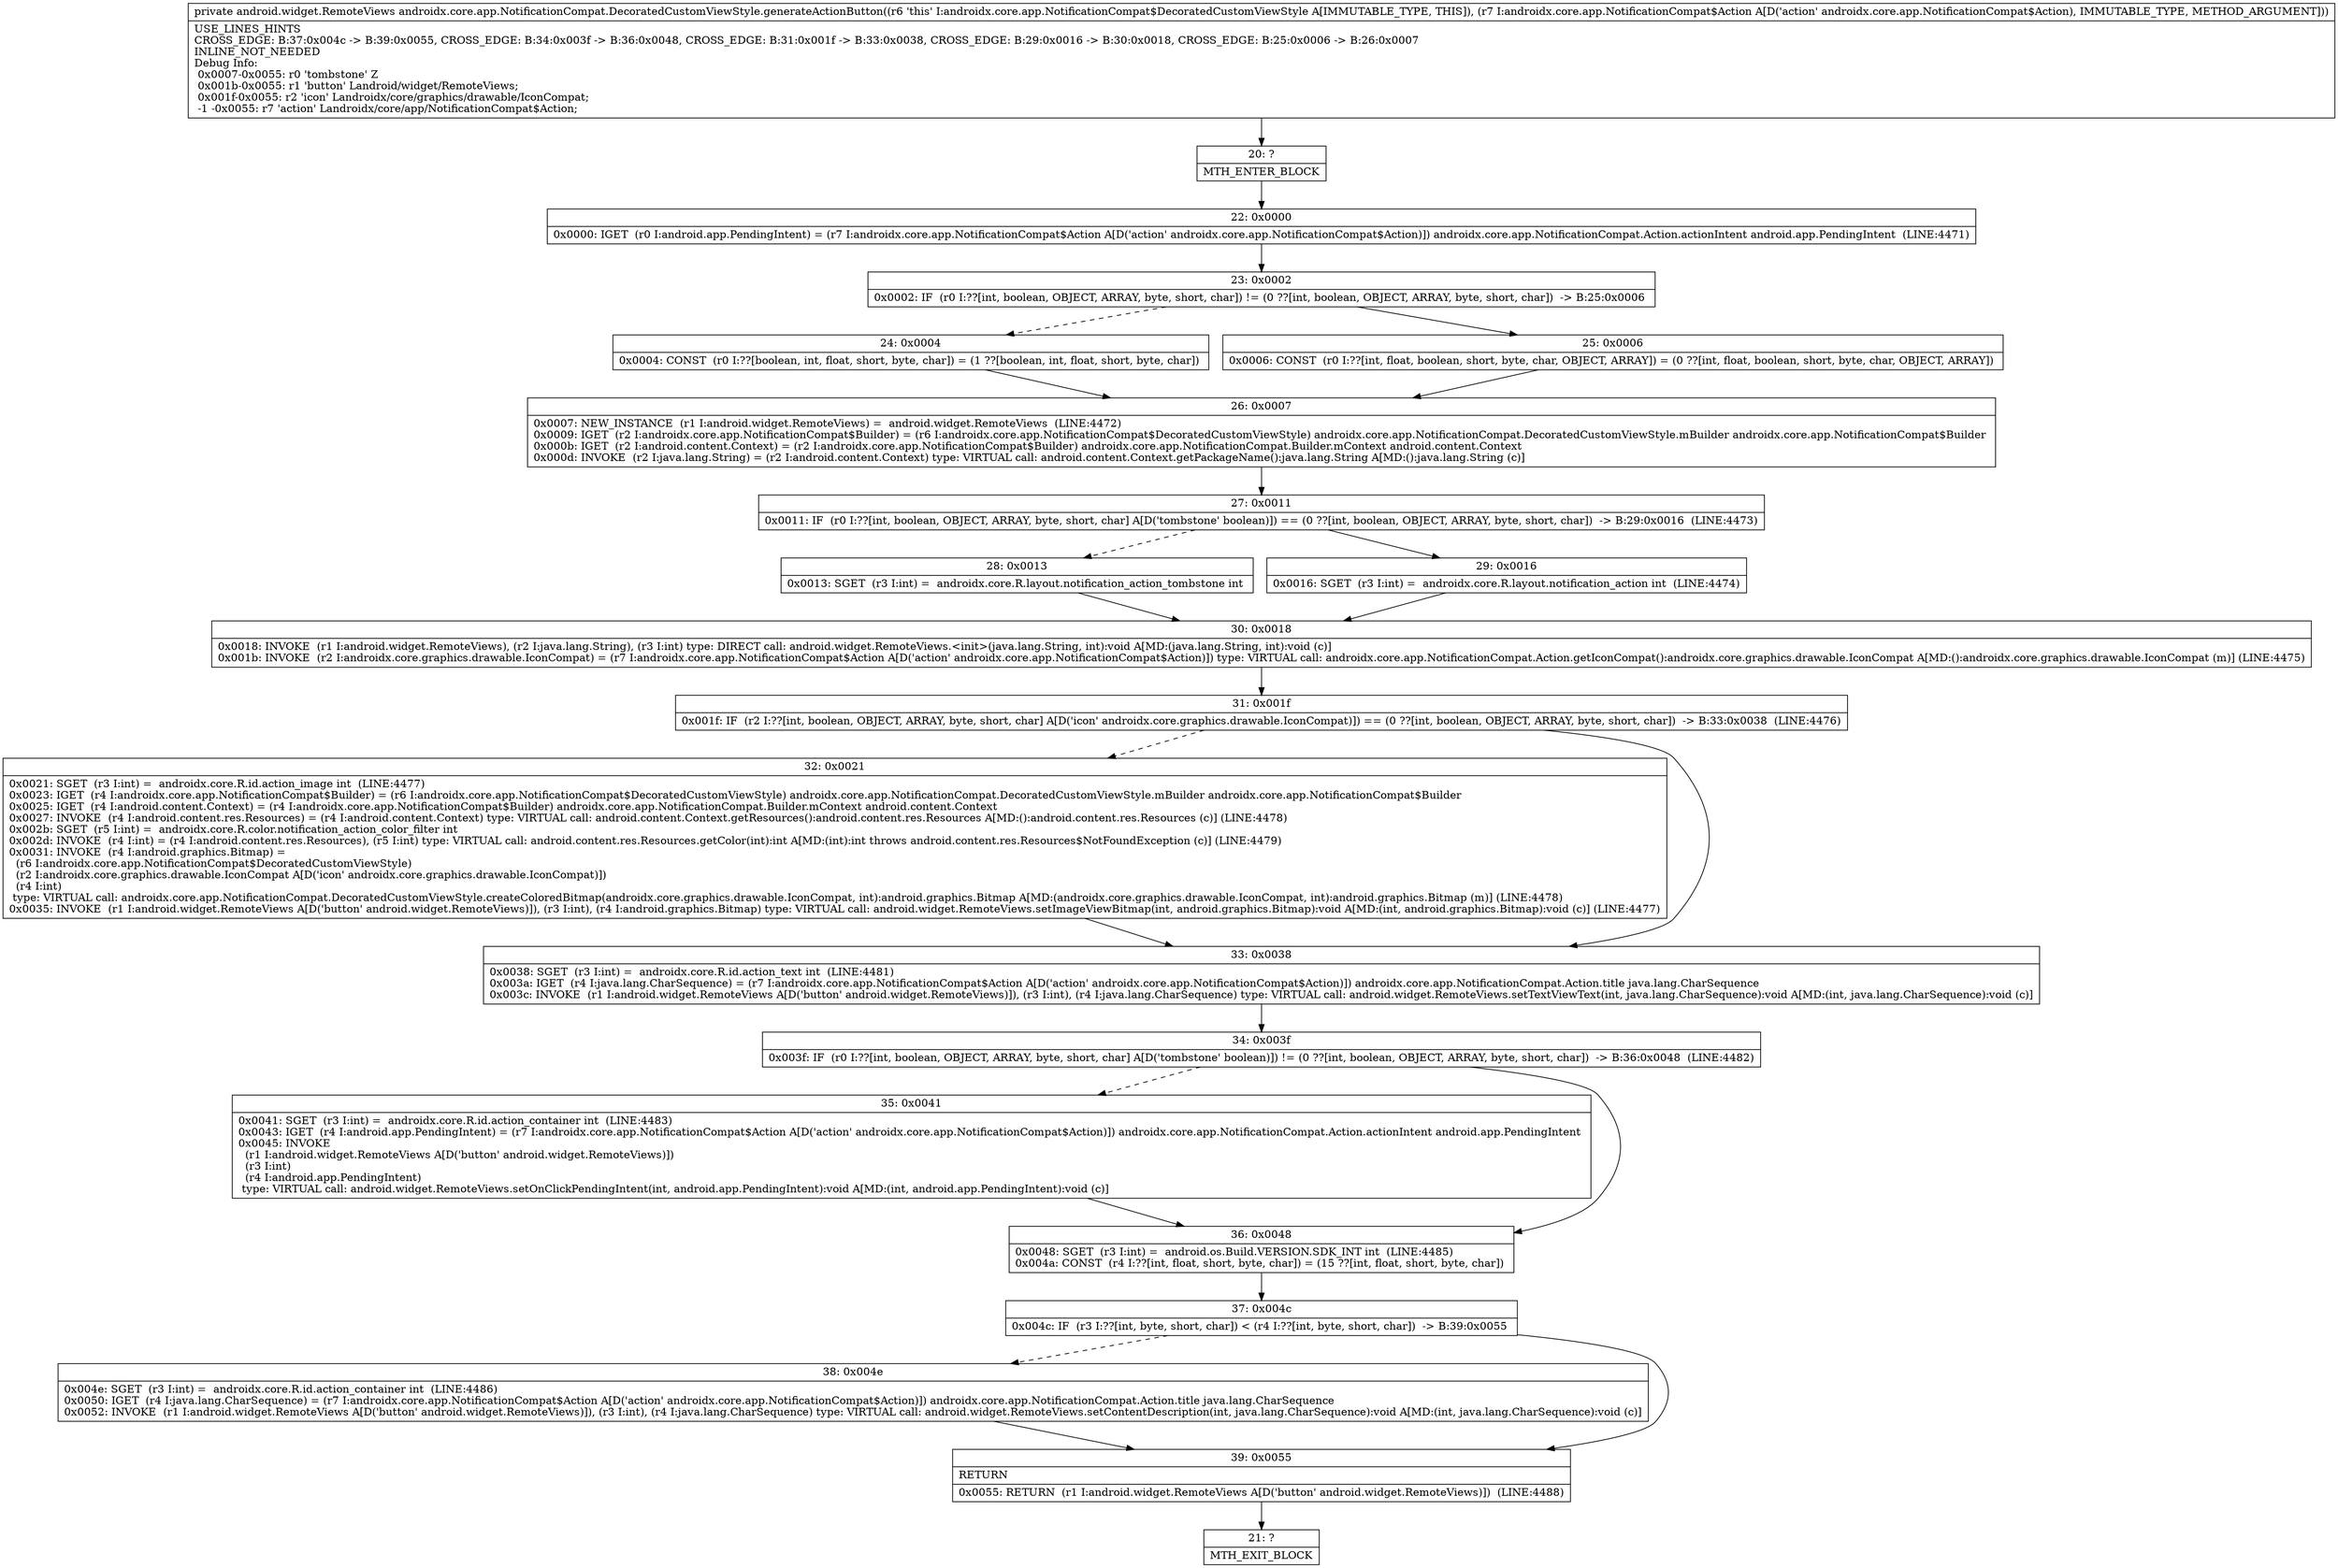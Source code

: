 digraph "CFG forandroidx.core.app.NotificationCompat.DecoratedCustomViewStyle.generateActionButton(Landroidx\/core\/app\/NotificationCompat$Action;)Landroid\/widget\/RemoteViews;" {
Node_20 [shape=record,label="{20\:\ ?|MTH_ENTER_BLOCK\l}"];
Node_22 [shape=record,label="{22\:\ 0x0000|0x0000: IGET  (r0 I:android.app.PendingIntent) = (r7 I:androidx.core.app.NotificationCompat$Action A[D('action' androidx.core.app.NotificationCompat$Action)]) androidx.core.app.NotificationCompat.Action.actionIntent android.app.PendingIntent  (LINE:4471)\l}"];
Node_23 [shape=record,label="{23\:\ 0x0002|0x0002: IF  (r0 I:??[int, boolean, OBJECT, ARRAY, byte, short, char]) != (0 ??[int, boolean, OBJECT, ARRAY, byte, short, char])  \-\> B:25:0x0006 \l}"];
Node_24 [shape=record,label="{24\:\ 0x0004|0x0004: CONST  (r0 I:??[boolean, int, float, short, byte, char]) = (1 ??[boolean, int, float, short, byte, char]) \l}"];
Node_26 [shape=record,label="{26\:\ 0x0007|0x0007: NEW_INSTANCE  (r1 I:android.widget.RemoteViews) =  android.widget.RemoteViews  (LINE:4472)\l0x0009: IGET  (r2 I:androidx.core.app.NotificationCompat$Builder) = (r6 I:androidx.core.app.NotificationCompat$DecoratedCustomViewStyle) androidx.core.app.NotificationCompat.DecoratedCustomViewStyle.mBuilder androidx.core.app.NotificationCompat$Builder \l0x000b: IGET  (r2 I:android.content.Context) = (r2 I:androidx.core.app.NotificationCompat$Builder) androidx.core.app.NotificationCompat.Builder.mContext android.content.Context \l0x000d: INVOKE  (r2 I:java.lang.String) = (r2 I:android.content.Context) type: VIRTUAL call: android.content.Context.getPackageName():java.lang.String A[MD:():java.lang.String (c)]\l}"];
Node_27 [shape=record,label="{27\:\ 0x0011|0x0011: IF  (r0 I:??[int, boolean, OBJECT, ARRAY, byte, short, char] A[D('tombstone' boolean)]) == (0 ??[int, boolean, OBJECT, ARRAY, byte, short, char])  \-\> B:29:0x0016  (LINE:4473)\l}"];
Node_28 [shape=record,label="{28\:\ 0x0013|0x0013: SGET  (r3 I:int) =  androidx.core.R.layout.notification_action_tombstone int \l}"];
Node_30 [shape=record,label="{30\:\ 0x0018|0x0018: INVOKE  (r1 I:android.widget.RemoteViews), (r2 I:java.lang.String), (r3 I:int) type: DIRECT call: android.widget.RemoteViews.\<init\>(java.lang.String, int):void A[MD:(java.lang.String, int):void (c)]\l0x001b: INVOKE  (r2 I:androidx.core.graphics.drawable.IconCompat) = (r7 I:androidx.core.app.NotificationCompat$Action A[D('action' androidx.core.app.NotificationCompat$Action)]) type: VIRTUAL call: androidx.core.app.NotificationCompat.Action.getIconCompat():androidx.core.graphics.drawable.IconCompat A[MD:():androidx.core.graphics.drawable.IconCompat (m)] (LINE:4475)\l}"];
Node_31 [shape=record,label="{31\:\ 0x001f|0x001f: IF  (r2 I:??[int, boolean, OBJECT, ARRAY, byte, short, char] A[D('icon' androidx.core.graphics.drawable.IconCompat)]) == (0 ??[int, boolean, OBJECT, ARRAY, byte, short, char])  \-\> B:33:0x0038  (LINE:4476)\l}"];
Node_32 [shape=record,label="{32\:\ 0x0021|0x0021: SGET  (r3 I:int) =  androidx.core.R.id.action_image int  (LINE:4477)\l0x0023: IGET  (r4 I:androidx.core.app.NotificationCompat$Builder) = (r6 I:androidx.core.app.NotificationCompat$DecoratedCustomViewStyle) androidx.core.app.NotificationCompat.DecoratedCustomViewStyle.mBuilder androidx.core.app.NotificationCompat$Builder \l0x0025: IGET  (r4 I:android.content.Context) = (r4 I:androidx.core.app.NotificationCompat$Builder) androidx.core.app.NotificationCompat.Builder.mContext android.content.Context \l0x0027: INVOKE  (r4 I:android.content.res.Resources) = (r4 I:android.content.Context) type: VIRTUAL call: android.content.Context.getResources():android.content.res.Resources A[MD:():android.content.res.Resources (c)] (LINE:4478)\l0x002b: SGET  (r5 I:int) =  androidx.core.R.color.notification_action_color_filter int \l0x002d: INVOKE  (r4 I:int) = (r4 I:android.content.res.Resources), (r5 I:int) type: VIRTUAL call: android.content.res.Resources.getColor(int):int A[MD:(int):int throws android.content.res.Resources$NotFoundException (c)] (LINE:4479)\l0x0031: INVOKE  (r4 I:android.graphics.Bitmap) = \l  (r6 I:androidx.core.app.NotificationCompat$DecoratedCustomViewStyle)\l  (r2 I:androidx.core.graphics.drawable.IconCompat A[D('icon' androidx.core.graphics.drawable.IconCompat)])\l  (r4 I:int)\l type: VIRTUAL call: androidx.core.app.NotificationCompat.DecoratedCustomViewStyle.createColoredBitmap(androidx.core.graphics.drawable.IconCompat, int):android.graphics.Bitmap A[MD:(androidx.core.graphics.drawable.IconCompat, int):android.graphics.Bitmap (m)] (LINE:4478)\l0x0035: INVOKE  (r1 I:android.widget.RemoteViews A[D('button' android.widget.RemoteViews)]), (r3 I:int), (r4 I:android.graphics.Bitmap) type: VIRTUAL call: android.widget.RemoteViews.setImageViewBitmap(int, android.graphics.Bitmap):void A[MD:(int, android.graphics.Bitmap):void (c)] (LINE:4477)\l}"];
Node_33 [shape=record,label="{33\:\ 0x0038|0x0038: SGET  (r3 I:int) =  androidx.core.R.id.action_text int  (LINE:4481)\l0x003a: IGET  (r4 I:java.lang.CharSequence) = (r7 I:androidx.core.app.NotificationCompat$Action A[D('action' androidx.core.app.NotificationCompat$Action)]) androidx.core.app.NotificationCompat.Action.title java.lang.CharSequence \l0x003c: INVOKE  (r1 I:android.widget.RemoteViews A[D('button' android.widget.RemoteViews)]), (r3 I:int), (r4 I:java.lang.CharSequence) type: VIRTUAL call: android.widget.RemoteViews.setTextViewText(int, java.lang.CharSequence):void A[MD:(int, java.lang.CharSequence):void (c)]\l}"];
Node_34 [shape=record,label="{34\:\ 0x003f|0x003f: IF  (r0 I:??[int, boolean, OBJECT, ARRAY, byte, short, char] A[D('tombstone' boolean)]) != (0 ??[int, boolean, OBJECT, ARRAY, byte, short, char])  \-\> B:36:0x0048  (LINE:4482)\l}"];
Node_35 [shape=record,label="{35\:\ 0x0041|0x0041: SGET  (r3 I:int) =  androidx.core.R.id.action_container int  (LINE:4483)\l0x0043: IGET  (r4 I:android.app.PendingIntent) = (r7 I:androidx.core.app.NotificationCompat$Action A[D('action' androidx.core.app.NotificationCompat$Action)]) androidx.core.app.NotificationCompat.Action.actionIntent android.app.PendingIntent \l0x0045: INVOKE  \l  (r1 I:android.widget.RemoteViews A[D('button' android.widget.RemoteViews)])\l  (r3 I:int)\l  (r4 I:android.app.PendingIntent)\l type: VIRTUAL call: android.widget.RemoteViews.setOnClickPendingIntent(int, android.app.PendingIntent):void A[MD:(int, android.app.PendingIntent):void (c)]\l}"];
Node_36 [shape=record,label="{36\:\ 0x0048|0x0048: SGET  (r3 I:int) =  android.os.Build.VERSION.SDK_INT int  (LINE:4485)\l0x004a: CONST  (r4 I:??[int, float, short, byte, char]) = (15 ??[int, float, short, byte, char]) \l}"];
Node_37 [shape=record,label="{37\:\ 0x004c|0x004c: IF  (r3 I:??[int, byte, short, char]) \< (r4 I:??[int, byte, short, char])  \-\> B:39:0x0055 \l}"];
Node_38 [shape=record,label="{38\:\ 0x004e|0x004e: SGET  (r3 I:int) =  androidx.core.R.id.action_container int  (LINE:4486)\l0x0050: IGET  (r4 I:java.lang.CharSequence) = (r7 I:androidx.core.app.NotificationCompat$Action A[D('action' androidx.core.app.NotificationCompat$Action)]) androidx.core.app.NotificationCompat.Action.title java.lang.CharSequence \l0x0052: INVOKE  (r1 I:android.widget.RemoteViews A[D('button' android.widget.RemoteViews)]), (r3 I:int), (r4 I:java.lang.CharSequence) type: VIRTUAL call: android.widget.RemoteViews.setContentDescription(int, java.lang.CharSequence):void A[MD:(int, java.lang.CharSequence):void (c)]\l}"];
Node_39 [shape=record,label="{39\:\ 0x0055|RETURN\l|0x0055: RETURN  (r1 I:android.widget.RemoteViews A[D('button' android.widget.RemoteViews)])  (LINE:4488)\l}"];
Node_21 [shape=record,label="{21\:\ ?|MTH_EXIT_BLOCK\l}"];
Node_29 [shape=record,label="{29\:\ 0x0016|0x0016: SGET  (r3 I:int) =  androidx.core.R.layout.notification_action int  (LINE:4474)\l}"];
Node_25 [shape=record,label="{25\:\ 0x0006|0x0006: CONST  (r0 I:??[int, float, boolean, short, byte, char, OBJECT, ARRAY]) = (0 ??[int, float, boolean, short, byte, char, OBJECT, ARRAY]) \l}"];
MethodNode[shape=record,label="{private android.widget.RemoteViews androidx.core.app.NotificationCompat.DecoratedCustomViewStyle.generateActionButton((r6 'this' I:androidx.core.app.NotificationCompat$DecoratedCustomViewStyle A[IMMUTABLE_TYPE, THIS]), (r7 I:androidx.core.app.NotificationCompat$Action A[D('action' androidx.core.app.NotificationCompat$Action), IMMUTABLE_TYPE, METHOD_ARGUMENT]))  | USE_LINES_HINTS\lCROSS_EDGE: B:37:0x004c \-\> B:39:0x0055, CROSS_EDGE: B:34:0x003f \-\> B:36:0x0048, CROSS_EDGE: B:31:0x001f \-\> B:33:0x0038, CROSS_EDGE: B:29:0x0016 \-\> B:30:0x0018, CROSS_EDGE: B:25:0x0006 \-\> B:26:0x0007\lINLINE_NOT_NEEDED\lDebug Info:\l  0x0007\-0x0055: r0 'tombstone' Z\l  0x001b\-0x0055: r1 'button' Landroid\/widget\/RemoteViews;\l  0x001f\-0x0055: r2 'icon' Landroidx\/core\/graphics\/drawable\/IconCompat;\l  \-1 \-0x0055: r7 'action' Landroidx\/core\/app\/NotificationCompat$Action;\l}"];
MethodNode -> Node_20;Node_20 -> Node_22;
Node_22 -> Node_23;
Node_23 -> Node_24[style=dashed];
Node_23 -> Node_25;
Node_24 -> Node_26;
Node_26 -> Node_27;
Node_27 -> Node_28[style=dashed];
Node_27 -> Node_29;
Node_28 -> Node_30;
Node_30 -> Node_31;
Node_31 -> Node_32[style=dashed];
Node_31 -> Node_33;
Node_32 -> Node_33;
Node_33 -> Node_34;
Node_34 -> Node_35[style=dashed];
Node_34 -> Node_36;
Node_35 -> Node_36;
Node_36 -> Node_37;
Node_37 -> Node_38[style=dashed];
Node_37 -> Node_39;
Node_38 -> Node_39;
Node_39 -> Node_21;
Node_29 -> Node_30;
Node_25 -> Node_26;
}


